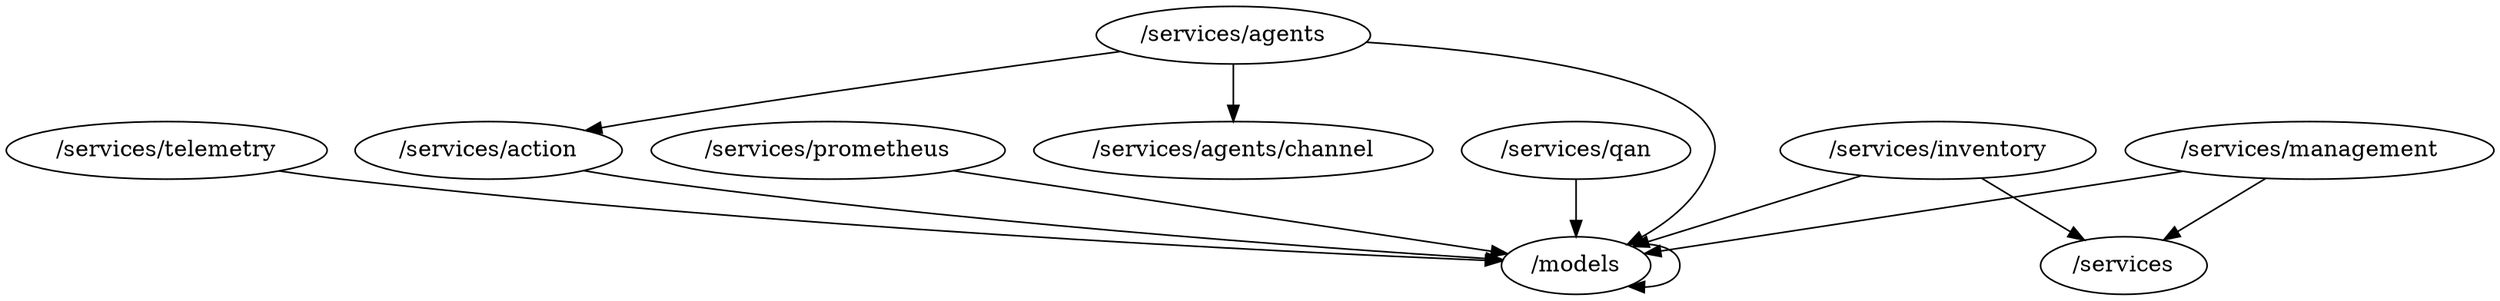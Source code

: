digraph packages {
	"/models" -> "/models";
	"/services/action" -> "/models";
	"/services/agents" -> "/models";
	"/services/agents" -> "/services/action";
	"/services/agents" -> "/services/agents/channel";
	"/services/inventory" -> "/models";
	"/services/inventory" -> "/services";
	"/services/management" -> "/models";
	"/services/management" -> "/services";
	"/services/prometheus" -> "/models";
	"/services/qan" -> "/models";
	"/services/telemetry" -> "/models";
}
